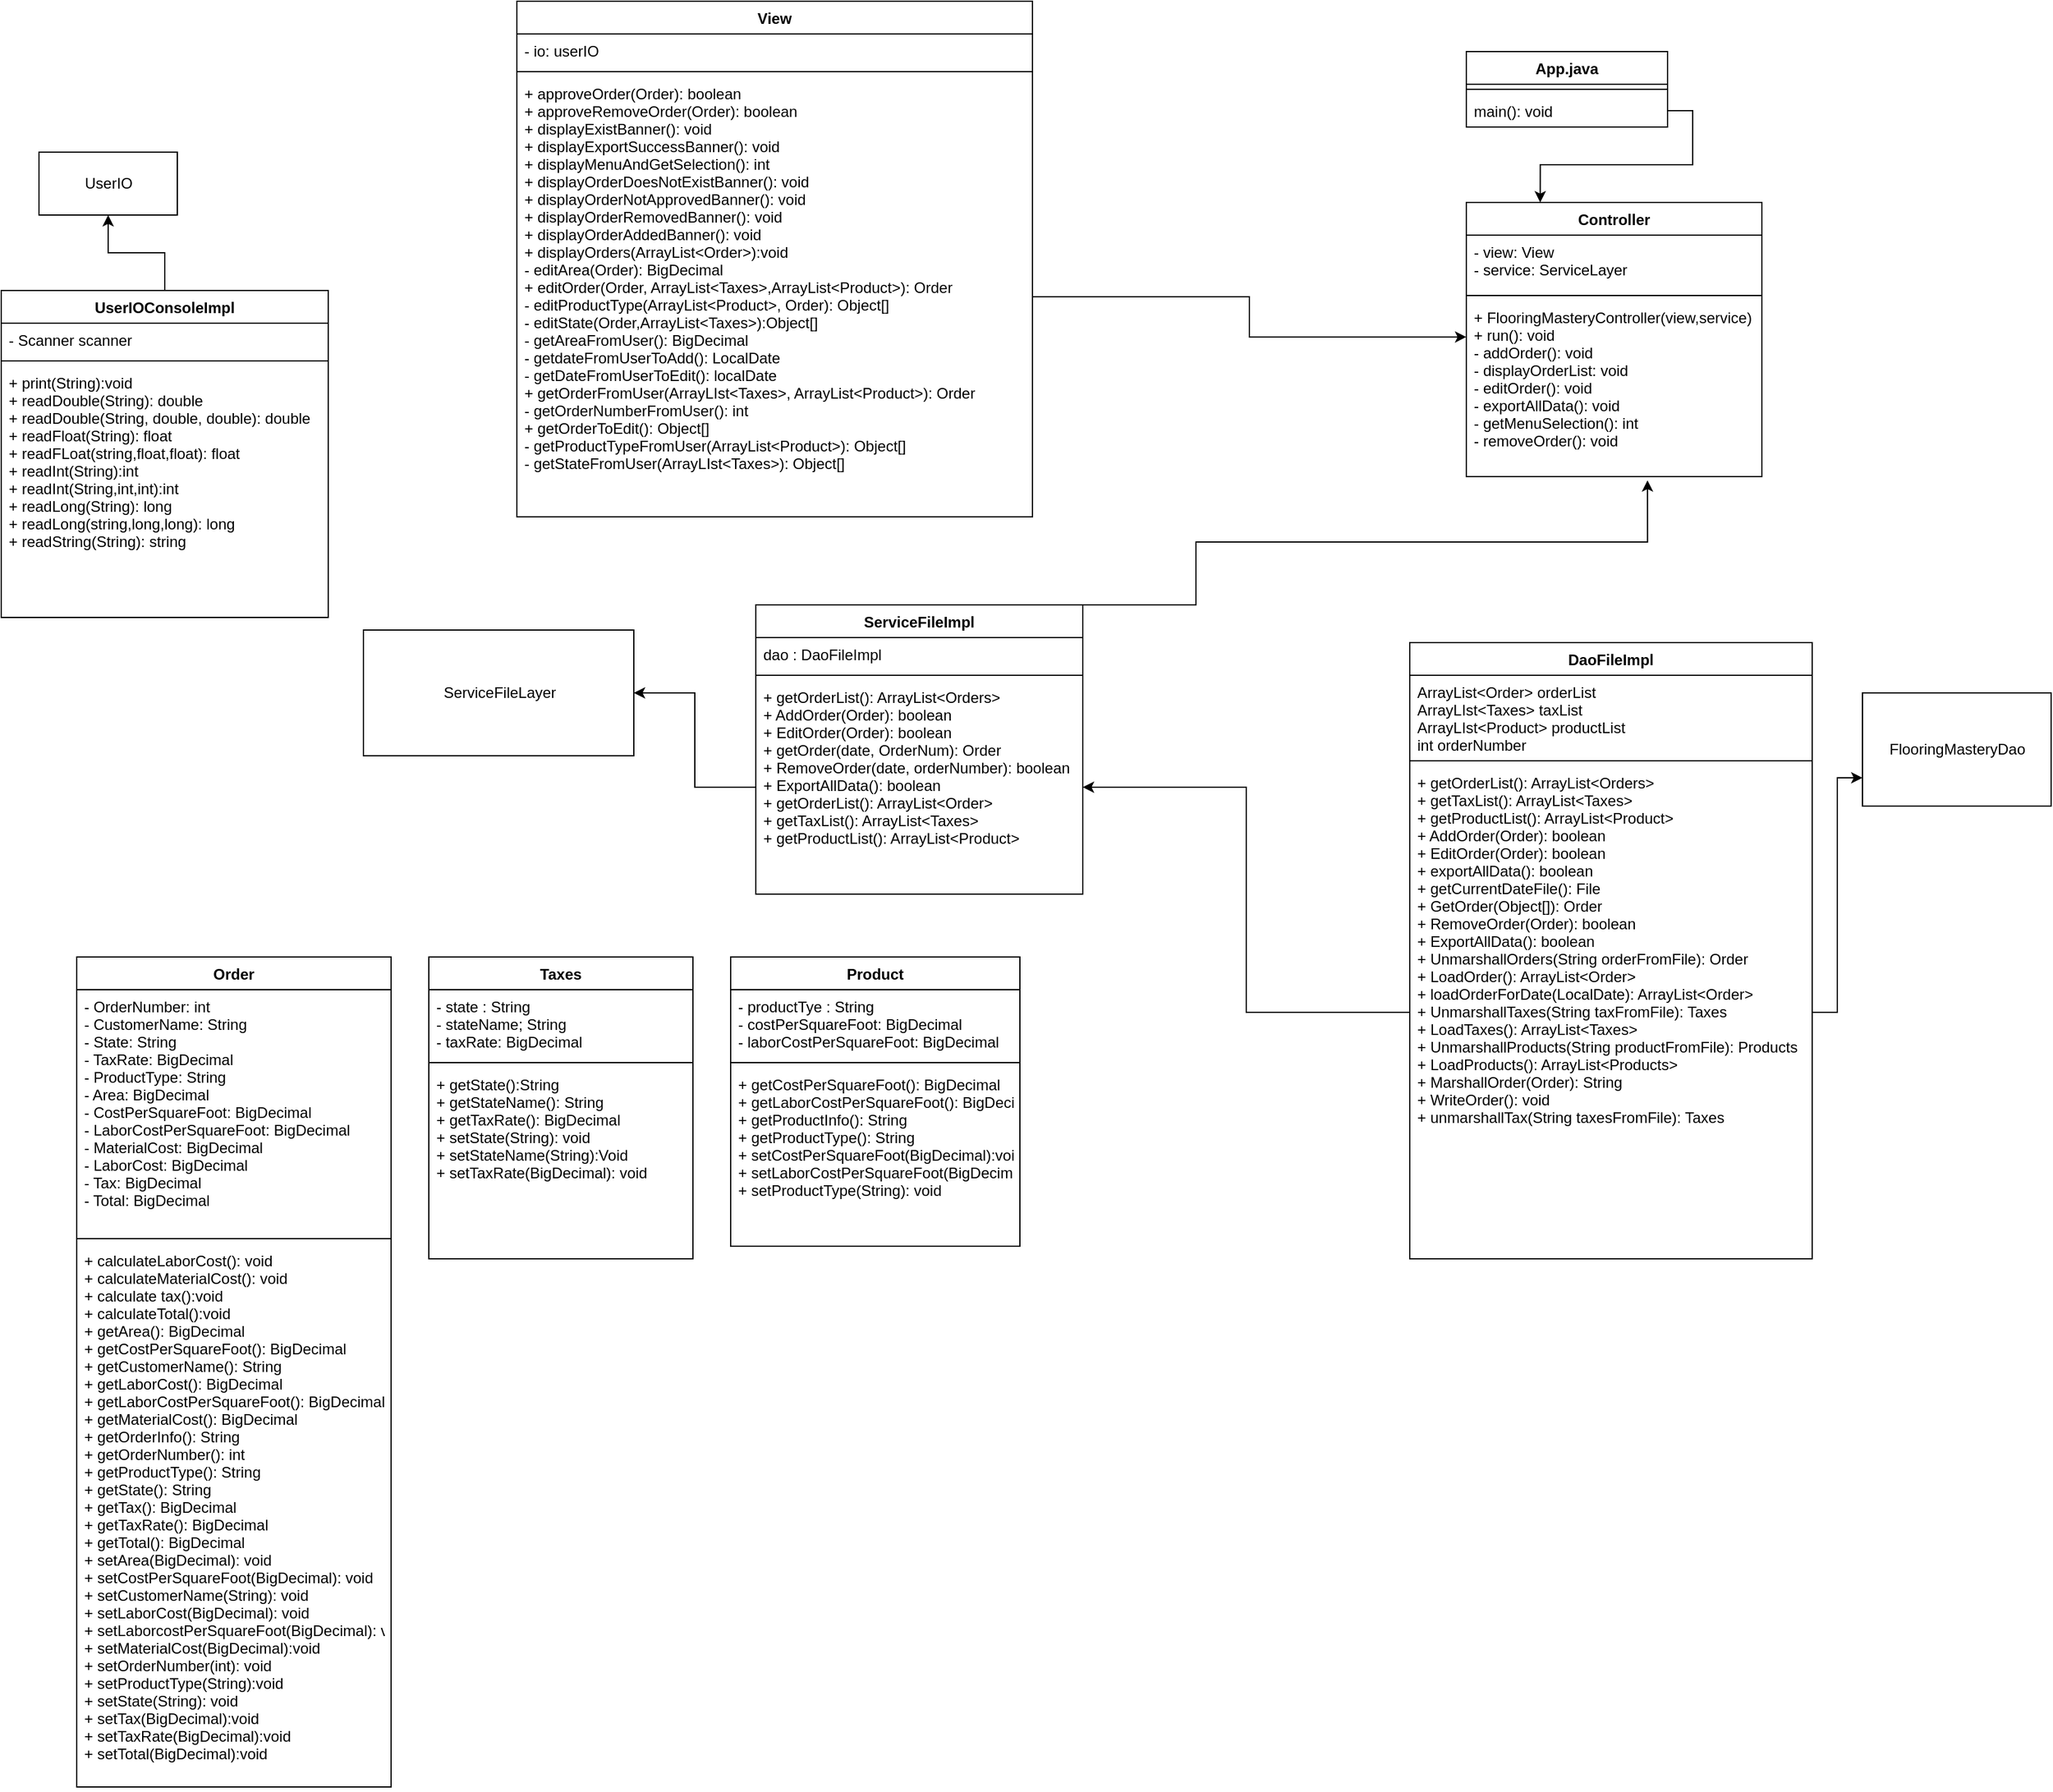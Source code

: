 <mxfile version="15.8.3" type="device"><diagram id="3hFa4UqTf-TfbUxN27Ma" name="Page-1"><mxGraphModel dx="2524" dy="934" grid="1" gridSize="10" guides="1" tooltips="1" connect="1" arrows="1" fold="1" page="1" pageScale="1" pageWidth="850" pageHeight="1100" math="0" shadow="0"><root><mxCell id="0"/><mxCell id="1" parent="0"/><mxCell id="Vml_BMng0RVeOMmosc2C-1" value="App.java" style="swimlane;fontStyle=1;align=center;verticalAlign=top;childLayout=stackLayout;horizontal=1;startSize=26;horizontalStack=0;resizeParent=1;resizeParentMax=0;resizeLast=0;collapsible=1;marginBottom=0;" parent="1" vertex="1"><mxGeometry x="345" y="80" width="160" height="60" as="geometry"/></mxCell><mxCell id="Vml_BMng0RVeOMmosc2C-3" value="" style="line;strokeWidth=1;fillColor=none;align=left;verticalAlign=middle;spacingTop=-1;spacingLeft=3;spacingRight=3;rotatable=0;labelPosition=right;points=[];portConstraint=eastwest;" parent="Vml_BMng0RVeOMmosc2C-1" vertex="1"><mxGeometry y="26" width="160" height="8" as="geometry"/></mxCell><mxCell id="Vml_BMng0RVeOMmosc2C-4" value="main(): void" style="text;strokeColor=none;fillColor=none;align=left;verticalAlign=top;spacingLeft=4;spacingRight=4;overflow=hidden;rotatable=0;points=[[0,0.5],[1,0.5]];portConstraint=eastwest;" parent="Vml_BMng0RVeOMmosc2C-1" vertex="1"><mxGeometry y="34" width="160" height="26" as="geometry"/></mxCell><mxCell id="Vml_BMng0RVeOMmosc2C-14" value="Controller" style="swimlane;fontStyle=1;align=center;verticalAlign=top;childLayout=stackLayout;horizontal=1;startSize=26;horizontalStack=0;resizeParent=1;resizeParentMax=0;resizeLast=0;collapsible=1;marginBottom=0;" parent="1" vertex="1"><mxGeometry x="345" y="200" width="235" height="218" as="geometry"/></mxCell><mxCell id="Vml_BMng0RVeOMmosc2C-15" value="- view: View&#10;- service: ServiceLayer" style="text;strokeColor=none;fillColor=none;align=left;verticalAlign=top;spacingLeft=4;spacingRight=4;overflow=hidden;rotatable=0;points=[[0,0.5],[1,0.5]];portConstraint=eastwest;" parent="Vml_BMng0RVeOMmosc2C-14" vertex="1"><mxGeometry y="26" width="235" height="44" as="geometry"/></mxCell><mxCell id="Vml_BMng0RVeOMmosc2C-16" value="" style="line;strokeWidth=1;fillColor=none;align=left;verticalAlign=middle;spacingTop=-1;spacingLeft=3;spacingRight=3;rotatable=0;labelPosition=right;points=[];portConstraint=eastwest;" parent="Vml_BMng0RVeOMmosc2C-14" vertex="1"><mxGeometry y="70" width="235" height="8" as="geometry"/></mxCell><mxCell id="Vml_BMng0RVeOMmosc2C-17" value="+ FlooringMasteryController(view,service)&#10;+ run(): void&#10;- addOrder(): void&#10;- displayOrderList: void&#10;- editOrder(): void&#10;- exportAllData(): void&#10;- getMenuSelection(): int&#10;- removeOrder(): void&#10;" style="text;strokeColor=none;fillColor=none;align=left;verticalAlign=top;spacingLeft=4;spacingRight=4;overflow=hidden;rotatable=0;points=[[0,0.5],[1,0.5]];portConstraint=eastwest;" parent="Vml_BMng0RVeOMmosc2C-14" vertex="1"><mxGeometry y="78" width="235" height="140" as="geometry"/></mxCell><mxCell id="Vml_BMng0RVeOMmosc2C-19" value="View" style="swimlane;fontStyle=1;align=center;verticalAlign=top;childLayout=stackLayout;horizontal=1;startSize=26;horizontalStack=0;resizeParent=1;resizeParentMax=0;resizeLast=0;collapsible=1;marginBottom=0;" parent="1" vertex="1"><mxGeometry x="-410" y="40" width="410" height="410" as="geometry"/></mxCell><mxCell id="Vml_BMng0RVeOMmosc2C-20" value="- io: userIO" style="text;strokeColor=none;fillColor=none;align=left;verticalAlign=top;spacingLeft=4;spacingRight=4;overflow=hidden;rotatable=0;points=[[0,0.5],[1,0.5]];portConstraint=eastwest;" parent="Vml_BMng0RVeOMmosc2C-19" vertex="1"><mxGeometry y="26" width="410" height="26" as="geometry"/></mxCell><mxCell id="Vml_BMng0RVeOMmosc2C-21" value="" style="line;strokeWidth=1;fillColor=none;align=left;verticalAlign=middle;spacingTop=-1;spacingLeft=3;spacingRight=3;rotatable=0;labelPosition=right;points=[];portConstraint=eastwest;" parent="Vml_BMng0RVeOMmosc2C-19" vertex="1"><mxGeometry y="52" width="410" height="8" as="geometry"/></mxCell><mxCell id="Vml_BMng0RVeOMmosc2C-22" value="+ approveOrder(Order): boolean&#10;+ approveRemoveOrder(Order): boolean&#10;+ displayExistBanner(): void&#10;+ displayExportSuccessBanner(): void&#10;+ displayMenuAndGetSelection(): int&#10;+ displayOrderDoesNotExistBanner(): void&#10;+ displayOrderNotApprovedBanner(): void&#10;+ displayOrderRemovedBanner(): void&#10;+ displayOrderAddedBanner(): void&#10;+ displayOrders(ArrayList&lt;Order&gt;):void&#10;- editArea(Order): BigDecimal&#10;+ editOrder(Order, ArrayList&lt;Taxes&gt;,ArrayList&lt;Product&gt;): Order&#10;- editProductType(ArrayList&lt;Product&gt;, Order): Object[]&#10;- editState(Order,ArrayList&lt;Taxes&gt;):Object[]&#10;- getAreaFromUser(): BigDecimal&#10;- getdateFromUserToAdd(): LocalDate&#10;- getDateFromUserToEdit(): localDate&#10;+ getOrderFromUser(ArrayLIst&lt;Taxes&gt;, ArrayList&lt;Product&gt;): Order&#10;- getOrderNumberFromUser(): int&#10;+ getOrderToEdit(): Object[]&#10;- getProductTypeFromUser(ArrayList&lt;Product&gt;): Object[]&#10;- getStateFromUser(ArrayLIst&lt;Taxes&gt;): Object[]" style="text;strokeColor=none;fillColor=none;align=left;verticalAlign=top;spacingLeft=4;spacingRight=4;overflow=hidden;rotatable=0;points=[[0,0.5],[1,0.5]];portConstraint=eastwest;" parent="Vml_BMng0RVeOMmosc2C-19" vertex="1"><mxGeometry y="60" width="410" height="350" as="geometry"/></mxCell><mxCell id="Vml_BMng0RVeOMmosc2C-43" value="DaoFileImpl" style="swimlane;fontStyle=1;align=center;verticalAlign=top;childLayout=stackLayout;horizontal=1;startSize=26;horizontalStack=0;resizeParent=1;resizeParentMax=0;resizeLast=0;collapsible=1;marginBottom=0;" parent="1" vertex="1"><mxGeometry x="300" y="550" width="320" height="490" as="geometry"/></mxCell><mxCell id="Vml_BMng0RVeOMmosc2C-44" value="ArrayList&lt;Order&gt; orderList&#10;ArrayLIst&lt;Taxes&gt; taxList&#10;ArrayLIst&lt;Product&gt; productList&#10;int orderNumber" style="text;strokeColor=none;fillColor=none;align=left;verticalAlign=top;spacingLeft=4;spacingRight=4;overflow=hidden;rotatable=0;points=[[0,0.5],[1,0.5]];portConstraint=eastwest;" parent="Vml_BMng0RVeOMmosc2C-43" vertex="1"><mxGeometry y="26" width="320" height="64" as="geometry"/></mxCell><mxCell id="Vml_BMng0RVeOMmosc2C-45" value="" style="line;strokeWidth=1;fillColor=none;align=left;verticalAlign=middle;spacingTop=-1;spacingLeft=3;spacingRight=3;rotatable=0;labelPosition=right;points=[];portConstraint=eastwest;" parent="Vml_BMng0RVeOMmosc2C-43" vertex="1"><mxGeometry y="90" width="320" height="8" as="geometry"/></mxCell><mxCell id="Vml_BMng0RVeOMmosc2C-46" value="+ getOrderList(): ArrayList&lt;Orders&gt;&#10;+ getTaxList(): ArrayList&lt;Taxes&gt;&#10;+ getProductList(): ArrayList&lt;Product&gt;&#10;+ AddOrder(Order): boolean &#10;+ EditOrder(Order): boolean&#10;+ exportAllData(): boolean&#10;+ getCurrentDateFile(): File&#10;+ GetOrder(Object[]): Order&#10;+ RemoveOrder(Order): boolean&#10;+ ExportAllData(): boolean&#10;+ UnmarshallOrders(String orderFromFile): Order&#10;+ LoadOrder(): ArrayList&lt;Order&gt;&#10;+ loadOrderForDate(LocalDate): ArrayList&lt;Order&gt;&#10;+ UnmarshallTaxes(String taxFromFile): Taxes&#10;+ LoadTaxes(): ArrayList&lt;Taxes&gt;&#10;+ UnmarshallProducts(String productFromFile): Products&#10;+ LoadProducts(): ArrayList&lt;Products&gt;&#10;+ MarshallOrder(Order): String&#10;+ WriteOrder(): void&#10;+ unmarshallTax(String taxesFromFile): Taxes" style="text;strokeColor=none;fillColor=none;align=left;verticalAlign=top;spacingLeft=4;spacingRight=4;overflow=hidden;rotatable=0;points=[[0,0.5],[1,0.5]];portConstraint=eastwest;" parent="Vml_BMng0RVeOMmosc2C-43" vertex="1"><mxGeometry y="98" width="320" height="392" as="geometry"/></mxCell><mxCell id="Vml_BMng0RVeOMmosc2C-59" style="edgeStyle=orthogonalEdgeStyle;rounded=0;orthogonalLoop=1;jettySize=auto;html=1;exitX=0.5;exitY=0;exitDx=0;exitDy=0;entryX=0.613;entryY=1.021;entryDx=0;entryDy=0;entryPerimeter=0;" parent="1" source="Vml_BMng0RVeOMmosc2C-47" target="Vml_BMng0RVeOMmosc2C-17" edge="1"><mxGeometry relative="1" as="geometry"><Array as="points"><mxPoint x="130" y="470"/><mxPoint x="489" y="470"/></Array></mxGeometry></mxCell><mxCell id="Vml_BMng0RVeOMmosc2C-47" value="ServiceFileImpl" style="swimlane;fontStyle=1;align=center;verticalAlign=top;childLayout=stackLayout;horizontal=1;startSize=26;horizontalStack=0;resizeParent=1;resizeParentMax=0;resizeLast=0;collapsible=1;marginBottom=0;" parent="1" vertex="1"><mxGeometry x="-220" y="520" width="260" height="230" as="geometry"/></mxCell><mxCell id="Vml_BMng0RVeOMmosc2C-48" value="dao : DaoFileImpl" style="text;strokeColor=none;fillColor=none;align=left;verticalAlign=top;spacingLeft=4;spacingRight=4;overflow=hidden;rotatable=0;points=[[0,0.5],[1,0.5]];portConstraint=eastwest;" parent="Vml_BMng0RVeOMmosc2C-47" vertex="1"><mxGeometry y="26" width="260" height="26" as="geometry"/></mxCell><mxCell id="Vml_BMng0RVeOMmosc2C-49" value="" style="line;strokeWidth=1;fillColor=none;align=left;verticalAlign=middle;spacingTop=-1;spacingLeft=3;spacingRight=3;rotatable=0;labelPosition=right;points=[];portConstraint=eastwest;" parent="Vml_BMng0RVeOMmosc2C-47" vertex="1"><mxGeometry y="52" width="260" height="8" as="geometry"/></mxCell><mxCell id="Vml_BMng0RVeOMmosc2C-50" value="+ getOrderList(): ArrayList&lt;Orders&gt;&#10;+ AddOrder(Order): boolean&#10;+ EditOrder(Order): boolean&#10;+ getOrder(date, OrderNum): Order&#10;+ RemoveOrder(date, orderNumber): boolean&#10;+ ExportAllData(): boolean&#10;+ getOrderList(): ArrayList&lt;Order&gt;&#10;+ getTaxList(): ArrayList&lt;Taxes&gt;&#10;+ getProductList(): ArrayList&lt;Product&gt;" style="text;strokeColor=none;fillColor=none;align=left;verticalAlign=top;spacingLeft=4;spacingRight=4;overflow=hidden;rotatable=0;points=[[0,0.5],[1,0.5]];portConstraint=eastwest;" parent="Vml_BMng0RVeOMmosc2C-47" vertex="1"><mxGeometry y="60" width="260" height="170" as="geometry"/></mxCell><mxCell id="Vml_BMng0RVeOMmosc2C-54" value="Order" style="swimlane;fontStyle=1;align=center;verticalAlign=top;childLayout=stackLayout;horizontal=1;startSize=26;horizontalStack=0;resizeParent=1;resizeParentMax=0;resizeLast=0;collapsible=1;marginBottom=0;" parent="1" vertex="1"><mxGeometry x="-760" y="800" width="250" height="660" as="geometry"/></mxCell><mxCell id="Vml_BMng0RVeOMmosc2C-55" value="- OrderNumber: int&#10;- CustomerName: String&#10;- State: String&#10;- TaxRate: BigDecimal&#10;- ProductType: String&#10;- Area: BigDecimal&#10;- CostPerSquareFoot: BigDecimal&#10;- LaborCostPerSquareFoot: BigDecimal&#10;- MaterialCost: BigDecimal&#10;- LaborCost: BigDecimal&#10;- Tax: BigDecimal&#10;- Total: BigDecimal" style="text;strokeColor=none;fillColor=none;align=left;verticalAlign=top;spacingLeft=4;spacingRight=4;overflow=hidden;rotatable=0;points=[[0,0.5],[1,0.5]];portConstraint=eastwest;" parent="Vml_BMng0RVeOMmosc2C-54" vertex="1"><mxGeometry y="26" width="250" height="194" as="geometry"/></mxCell><mxCell id="Vml_BMng0RVeOMmosc2C-56" value="" style="line;strokeWidth=1;fillColor=none;align=left;verticalAlign=middle;spacingTop=-1;spacingLeft=3;spacingRight=3;rotatable=0;labelPosition=right;points=[];portConstraint=eastwest;" parent="Vml_BMng0RVeOMmosc2C-54" vertex="1"><mxGeometry y="220" width="250" height="8" as="geometry"/></mxCell><mxCell id="Vml_BMng0RVeOMmosc2C-57" value="+ calculateLaborCost(): void&#10;+ calculateMaterialCost(): void&#10;+ calculate tax():void&#10;+ calculateTotal():void&#10;+ getArea(): BigDecimal&#10;+ getCostPerSquareFoot(): BigDecimal&#10;+ getCustomerName(): String&#10;+ getLaborCost(): BigDecimal&#10;+ getLaborCostPerSquareFoot(): BigDecimal&#10;+ getMaterialCost(): BigDecimal&#10;+ getOrderInfo(): String&#10;+ getOrderNumber(): int&#10;+ getProductType(): String&#10;+ getState(): String&#10;+ getTax(): BigDecimal&#10;+ getTaxRate(): BigDecimal&#10;+ getTotal(): BigDecimal&#10;+ setArea(BigDecimal): void&#10;+ setCostPerSquareFoot(BigDecimal): void&#10;+ setCustomerName(String): void&#10;+ setLaborCost(BigDecimal): void&#10;+ setLaborcostPerSquareFoot(BigDecimal): void&#10;+ setMaterialCost(BigDecimal):void&#10;+ setOrderNumber(int): void&#10;+ setProductType(String):void&#10;+ setState(String): void&#10;+ setTax(BigDecimal):void&#10;+ setTaxRate(BigDecimal):void&#10;+ setTotal(BigDecimal):void" style="text;strokeColor=none;fillColor=none;align=left;verticalAlign=top;spacingLeft=4;spacingRight=4;overflow=hidden;rotatable=0;points=[[0,0.5],[1,0.5]];portConstraint=eastwest;" parent="Vml_BMng0RVeOMmosc2C-54" vertex="1"><mxGeometry y="228" width="250" height="432" as="geometry"/></mxCell><mxCell id="Vml_BMng0RVeOMmosc2C-60" style="edgeStyle=orthogonalEdgeStyle;rounded=0;orthogonalLoop=1;jettySize=auto;html=1;exitX=1;exitY=0.5;exitDx=0;exitDy=0;entryX=0.25;entryY=0;entryDx=0;entryDy=0;" parent="1" source="Vml_BMng0RVeOMmosc2C-4" target="Vml_BMng0RVeOMmosc2C-14" edge="1"><mxGeometry relative="1" as="geometry"/></mxCell><mxCell id="Vml_BMng0RVeOMmosc2C-63" value="" style="edgeStyle=orthogonalEdgeStyle;rounded=0;orthogonalLoop=1;jettySize=auto;html=1;exitX=1;exitY=0.5;exitDx=0;exitDy=0;entryX=0;entryY=0.207;entryDx=0;entryDy=0;entryPerimeter=0;" parent="1" source="Vml_BMng0RVeOMmosc2C-22" target="Vml_BMng0RVeOMmosc2C-17" edge="1"><mxGeometry relative="1" as="geometry"/></mxCell><mxCell id="Vml_BMng0RVeOMmosc2C-64" value="Taxes" style="swimlane;fontStyle=1;align=center;verticalAlign=top;childLayout=stackLayout;horizontal=1;startSize=26;horizontalStack=0;resizeParent=1;resizeParentMax=0;resizeLast=0;collapsible=1;marginBottom=0;" parent="1" vertex="1"><mxGeometry x="-480" y="800" width="210" height="240" as="geometry"/></mxCell><mxCell id="Vml_BMng0RVeOMmosc2C-65" value="- state : String&#10;- stateName; String&#10;- taxRate: BigDecimal" style="text;strokeColor=none;fillColor=none;align=left;verticalAlign=top;spacingLeft=4;spacingRight=4;overflow=hidden;rotatable=0;points=[[0,0.5],[1,0.5]];portConstraint=eastwest;" parent="Vml_BMng0RVeOMmosc2C-64" vertex="1"><mxGeometry y="26" width="210" height="54" as="geometry"/></mxCell><mxCell id="Vml_BMng0RVeOMmosc2C-66" value="" style="line;strokeWidth=1;fillColor=none;align=left;verticalAlign=middle;spacingTop=-1;spacingLeft=3;spacingRight=3;rotatable=0;labelPosition=right;points=[];portConstraint=eastwest;" parent="Vml_BMng0RVeOMmosc2C-64" vertex="1"><mxGeometry y="80" width="210" height="8" as="geometry"/></mxCell><mxCell id="Vml_BMng0RVeOMmosc2C-67" value="+ getState():String&#10;+ getStateName(): String&#10;+ getTaxRate(): BigDecimal&#10;+ setState(String): void&#10;+ setStateName(String):Void&#10;+ setTaxRate(BigDecimal): void" style="text;strokeColor=none;fillColor=none;align=left;verticalAlign=top;spacingLeft=4;spacingRight=4;overflow=hidden;rotatable=0;points=[[0,0.5],[1,0.5]];portConstraint=eastwest;" parent="Vml_BMng0RVeOMmosc2C-64" vertex="1"><mxGeometry y="88" width="210" height="152" as="geometry"/></mxCell><mxCell id="Vml_BMng0RVeOMmosc2C-68" value="Product" style="swimlane;fontStyle=1;align=center;verticalAlign=top;childLayout=stackLayout;horizontal=1;startSize=26;horizontalStack=0;resizeParent=1;resizeParentMax=0;resizeLast=0;collapsible=1;marginBottom=0;" parent="1" vertex="1"><mxGeometry x="-240" y="800" width="230" height="230" as="geometry"/></mxCell><mxCell id="Vml_BMng0RVeOMmosc2C-69" value="- productTye : String&#10;- costPerSquareFoot: BigDecimal&#10;- laborCostPerSquareFoot: BigDecimal" style="text;strokeColor=none;fillColor=none;align=left;verticalAlign=top;spacingLeft=4;spacingRight=4;overflow=hidden;rotatable=0;points=[[0,0.5],[1,0.5]];portConstraint=eastwest;" parent="Vml_BMng0RVeOMmosc2C-68" vertex="1"><mxGeometry y="26" width="230" height="54" as="geometry"/></mxCell><mxCell id="Vml_BMng0RVeOMmosc2C-70" value="" style="line;strokeWidth=1;fillColor=none;align=left;verticalAlign=middle;spacingTop=-1;spacingLeft=3;spacingRight=3;rotatable=0;labelPosition=right;points=[];portConstraint=eastwest;" parent="Vml_BMng0RVeOMmosc2C-68" vertex="1"><mxGeometry y="80" width="230" height="8" as="geometry"/></mxCell><mxCell id="Vml_BMng0RVeOMmosc2C-71" value="+ getCostPerSquareFoot(): BigDecimal&#10;+ getLaborCostPerSquareFoot(): BigDecimal&#10;+ getProductInfo(): String&#10;+ getProductType(): String&#10;+ setCostPerSquareFoot(BigDecimal):void&#10;+ setLaborCostPerSquareFoot(BigDecimal):void&#10;+ setProductType(String): void" style="text;strokeColor=none;fillColor=none;align=left;verticalAlign=top;spacingLeft=4;spacingRight=4;overflow=hidden;rotatable=0;points=[[0,0.5],[1,0.5]];portConstraint=eastwest;" parent="Vml_BMng0RVeOMmosc2C-68" vertex="1"><mxGeometry y="88" width="230" height="142" as="geometry"/></mxCell><mxCell id="BSd5deXYOvKBOm4aH9IG-1" style="edgeStyle=orthogonalEdgeStyle;rounded=0;orthogonalLoop=1;jettySize=auto;html=1;exitX=0;exitY=0.5;exitDx=0;exitDy=0;entryX=1;entryY=0.5;entryDx=0;entryDy=0;" parent="1" source="Vml_BMng0RVeOMmosc2C-46" target="Vml_BMng0RVeOMmosc2C-50" edge="1"><mxGeometry relative="1" as="geometry"/></mxCell><mxCell id="YTNVPig72HtnnbIl2SLF-1" value="FlooringMasteryDao" style="html=1;" vertex="1" parent="1"><mxGeometry x="660" y="590" width="150" height="90" as="geometry"/></mxCell><mxCell id="YTNVPig72HtnnbIl2SLF-2" value="ServiceFileLayer" style="html=1;" vertex="1" parent="1"><mxGeometry x="-532" y="540" width="215" height="100" as="geometry"/></mxCell><mxCell id="YTNVPig72HtnnbIl2SLF-3" style="edgeStyle=orthogonalEdgeStyle;rounded=0;orthogonalLoop=1;jettySize=auto;html=1;exitX=0;exitY=0.5;exitDx=0;exitDy=0;" edge="1" parent="1" source="Vml_BMng0RVeOMmosc2C-50" target="YTNVPig72HtnnbIl2SLF-2"><mxGeometry relative="1" as="geometry"/></mxCell><mxCell id="YTNVPig72HtnnbIl2SLF-4" style="edgeStyle=orthogonalEdgeStyle;rounded=0;orthogonalLoop=1;jettySize=auto;html=1;exitX=1;exitY=0.5;exitDx=0;exitDy=0;entryX=0;entryY=0.75;entryDx=0;entryDy=0;" edge="1" parent="1" source="Vml_BMng0RVeOMmosc2C-46" target="YTNVPig72HtnnbIl2SLF-1"><mxGeometry relative="1" as="geometry"/></mxCell><mxCell id="YTNVPig72HtnnbIl2SLF-5" value="UserIO" style="html=1;" vertex="1" parent="1"><mxGeometry x="-790" y="160" width="110" height="50" as="geometry"/></mxCell><mxCell id="YTNVPig72HtnnbIl2SLF-14" style="edgeStyle=orthogonalEdgeStyle;rounded=0;orthogonalLoop=1;jettySize=auto;html=1;exitX=0.5;exitY=0;exitDx=0;exitDy=0;entryX=0.5;entryY=1;entryDx=0;entryDy=0;" edge="1" parent="1" source="YTNVPig72HtnnbIl2SLF-10" target="YTNVPig72HtnnbIl2SLF-5"><mxGeometry relative="1" as="geometry"/></mxCell><mxCell id="YTNVPig72HtnnbIl2SLF-10" value="UserIOConsoleImpl" style="swimlane;fontStyle=1;align=center;verticalAlign=top;childLayout=stackLayout;horizontal=1;startSize=26;horizontalStack=0;resizeParent=1;resizeParentMax=0;resizeLast=0;collapsible=1;marginBottom=0;" vertex="1" parent="1"><mxGeometry x="-820" y="270" width="260" height="260" as="geometry"/></mxCell><mxCell id="YTNVPig72HtnnbIl2SLF-11" value="- Scanner scanner" style="text;strokeColor=none;fillColor=none;align=left;verticalAlign=top;spacingLeft=4;spacingRight=4;overflow=hidden;rotatable=0;points=[[0,0.5],[1,0.5]];portConstraint=eastwest;" vertex="1" parent="YTNVPig72HtnnbIl2SLF-10"><mxGeometry y="26" width="260" height="26" as="geometry"/></mxCell><mxCell id="YTNVPig72HtnnbIl2SLF-12" value="" style="line;strokeWidth=1;fillColor=none;align=left;verticalAlign=middle;spacingTop=-1;spacingLeft=3;spacingRight=3;rotatable=0;labelPosition=right;points=[];portConstraint=eastwest;" vertex="1" parent="YTNVPig72HtnnbIl2SLF-10"><mxGeometry y="52" width="260" height="8" as="geometry"/></mxCell><mxCell id="YTNVPig72HtnnbIl2SLF-13" value="+ print(String):void&#10;+ readDouble(String): double&#10;+ readDouble(String, double, double): double&#10;+ readFloat(String): float&#10;+ readFLoat(string,float,float): float&#10;+ readInt(String):int&#10;+ readInt(String,int,int):int&#10;+ readLong(String): long&#10;+ readLong(string,long,long): long&#10;+ readString(String): string" style="text;strokeColor=none;fillColor=none;align=left;verticalAlign=top;spacingLeft=4;spacingRight=4;overflow=hidden;rotatable=0;points=[[0,0.5],[1,0.5]];portConstraint=eastwest;" vertex="1" parent="YTNVPig72HtnnbIl2SLF-10"><mxGeometry y="60" width="260" height="200" as="geometry"/></mxCell></root></mxGraphModel></diagram></mxfile>